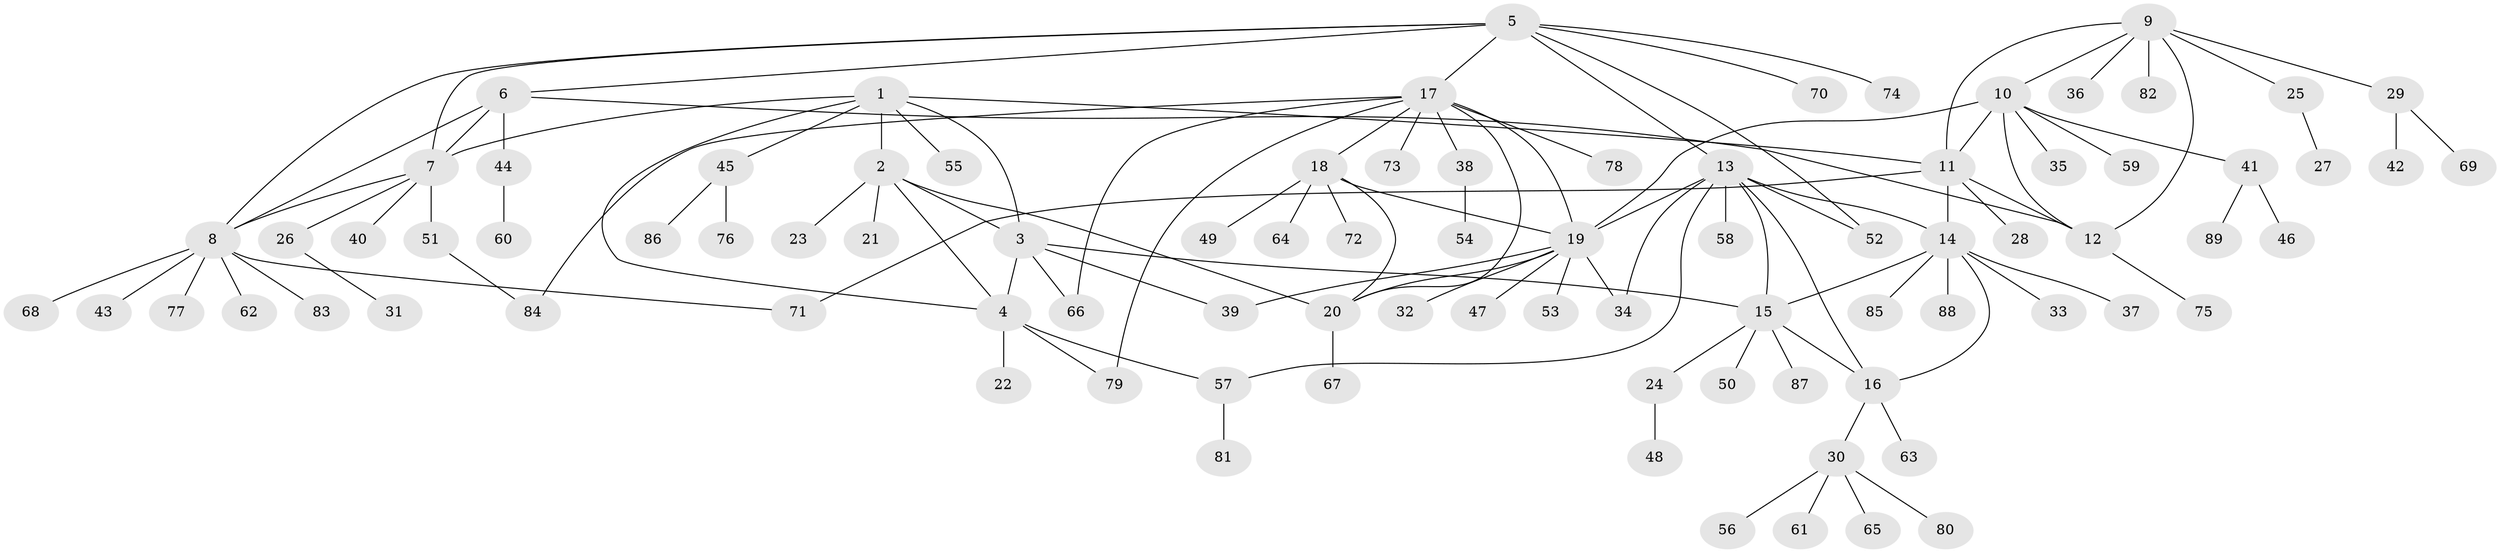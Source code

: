 // coarse degree distribution, {5: 0.05970149253731343, 8: 0.029850746268656716, 6: 0.04477611940298507, 7: 0.029850746268656716, 9: 0.029850746268656716, 10: 0.029850746268656716, 4: 0.029850746268656716, 1: 0.6119402985074627, 2: 0.11940298507462686, 3: 0.014925373134328358}
// Generated by graph-tools (version 1.1) at 2025/42/03/06/25 10:42:13]
// undirected, 89 vertices, 117 edges
graph export_dot {
graph [start="1"]
  node [color=gray90,style=filled];
  1;
  2;
  3;
  4;
  5;
  6;
  7;
  8;
  9;
  10;
  11;
  12;
  13;
  14;
  15;
  16;
  17;
  18;
  19;
  20;
  21;
  22;
  23;
  24;
  25;
  26;
  27;
  28;
  29;
  30;
  31;
  32;
  33;
  34;
  35;
  36;
  37;
  38;
  39;
  40;
  41;
  42;
  43;
  44;
  45;
  46;
  47;
  48;
  49;
  50;
  51;
  52;
  53;
  54;
  55;
  56;
  57;
  58;
  59;
  60;
  61;
  62;
  63;
  64;
  65;
  66;
  67;
  68;
  69;
  70;
  71;
  72;
  73;
  74;
  75;
  76;
  77;
  78;
  79;
  80;
  81;
  82;
  83;
  84;
  85;
  86;
  87;
  88;
  89;
  1 -- 2;
  1 -- 3;
  1 -- 4;
  1 -- 7;
  1 -- 11;
  1 -- 45;
  1 -- 55;
  2 -- 3;
  2 -- 4;
  2 -- 20;
  2 -- 21;
  2 -- 23;
  3 -- 4;
  3 -- 15;
  3 -- 39;
  3 -- 66;
  4 -- 22;
  4 -- 57;
  4 -- 79;
  5 -- 6;
  5 -- 7;
  5 -- 8;
  5 -- 13;
  5 -- 17;
  5 -- 52;
  5 -- 70;
  5 -- 74;
  6 -- 7;
  6 -- 8;
  6 -- 12;
  6 -- 44;
  7 -- 8;
  7 -- 26;
  7 -- 40;
  7 -- 51;
  8 -- 43;
  8 -- 62;
  8 -- 68;
  8 -- 71;
  8 -- 77;
  8 -- 83;
  9 -- 10;
  9 -- 11;
  9 -- 12;
  9 -- 25;
  9 -- 29;
  9 -- 36;
  9 -- 82;
  10 -- 11;
  10 -- 12;
  10 -- 19;
  10 -- 35;
  10 -- 41;
  10 -- 59;
  11 -- 12;
  11 -- 14;
  11 -- 28;
  11 -- 71;
  12 -- 75;
  13 -- 14;
  13 -- 15;
  13 -- 16;
  13 -- 19;
  13 -- 34;
  13 -- 52;
  13 -- 57;
  13 -- 58;
  14 -- 15;
  14 -- 16;
  14 -- 33;
  14 -- 37;
  14 -- 85;
  14 -- 88;
  15 -- 16;
  15 -- 24;
  15 -- 50;
  15 -- 87;
  16 -- 30;
  16 -- 63;
  17 -- 18;
  17 -- 19;
  17 -- 20;
  17 -- 38;
  17 -- 66;
  17 -- 73;
  17 -- 78;
  17 -- 79;
  17 -- 84;
  18 -- 19;
  18 -- 20;
  18 -- 49;
  18 -- 64;
  18 -- 72;
  19 -- 20;
  19 -- 32;
  19 -- 34;
  19 -- 39;
  19 -- 47;
  19 -- 53;
  20 -- 67;
  24 -- 48;
  25 -- 27;
  26 -- 31;
  29 -- 42;
  29 -- 69;
  30 -- 56;
  30 -- 61;
  30 -- 65;
  30 -- 80;
  38 -- 54;
  41 -- 46;
  41 -- 89;
  44 -- 60;
  45 -- 76;
  45 -- 86;
  51 -- 84;
  57 -- 81;
}
